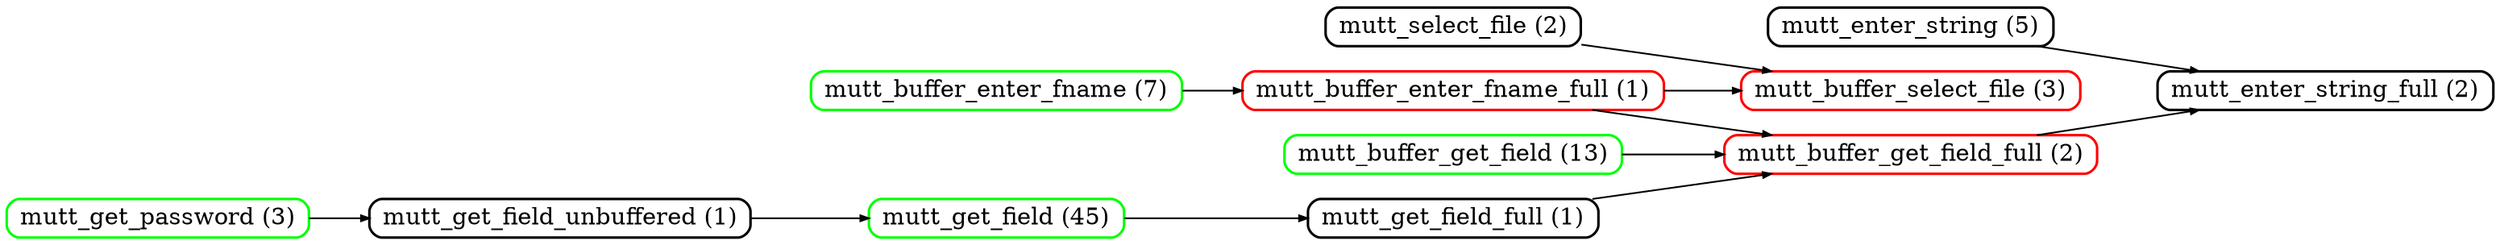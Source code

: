 digraph q
{
	graph [
		rankdir="LR"
		nodesep="0.2"
		ranksep="0.5"
		compound=true
	]

	node [
		shape="Mrecord"
		fontsize="14"
		style="solid"
		height="0.25"
		penwidth="1.5"
		color=black
	]

	edge [
		penwidth="1.0"
		arrowsize="0.5"
	]

	// #define
	node [ color="#00ff00" ]

	mutt_buffer_enter_fname [ label="mutt_buffer_enter_fname (7)" ]
	mutt_buffer_get_field   [ label="mutt_buffer_get_field (13)" ]
	mutt_get_field          [ label="mutt_get_field (45)" ]
	mutt_get_password       [ label="mutt_get_password (3)" ]

	// buffer functions
	node [ color="red" ]

	mutt_buffer_enter_fname_full [ label="mutt_buffer_enter_fname_full (1)" ]
	mutt_buffer_get_field_full   [ label="mutt_buffer_get_field_full (2)" ]
	mutt_buffer_select_file      [ label="mutt_buffer_select_file (3)" ]

	node [ color="black" ]

	mutt_enter_string         [ label="mutt_enter_string (5)" ]
	mutt_enter_string_full    [ label="mutt_enter_string_full (2)" ]
	mutt_get_field_full       [ label="mutt_get_field_full (1)" ]
	mutt_get_field_unbuffered [ label="mutt_get_field_unbuffered (1)" ]
	mutt_select_file          [ label="mutt_select_file (2)" ]

	mutt_buffer_enter_fname      -> mutt_buffer_enter_fname_full
	mutt_buffer_enter_fname_full -> mutt_buffer_get_field_full
	mutt_buffer_enter_fname_full -> mutt_buffer_select_file
	mutt_buffer_get_field        -> mutt_buffer_get_field_full
	mutt_buffer_get_field_full   -> mutt_enter_string_full
	mutt_enter_string            -> mutt_enter_string_full
	mutt_get_field               -> mutt_get_field_full
	mutt_get_password            -> mutt_get_field_unbuffered
	mutt_get_field_full          -> mutt_buffer_get_field_full
	mutt_get_field_unbuffered    -> mutt_get_field
	mutt_select_file             -> mutt_buffer_select_file

}

